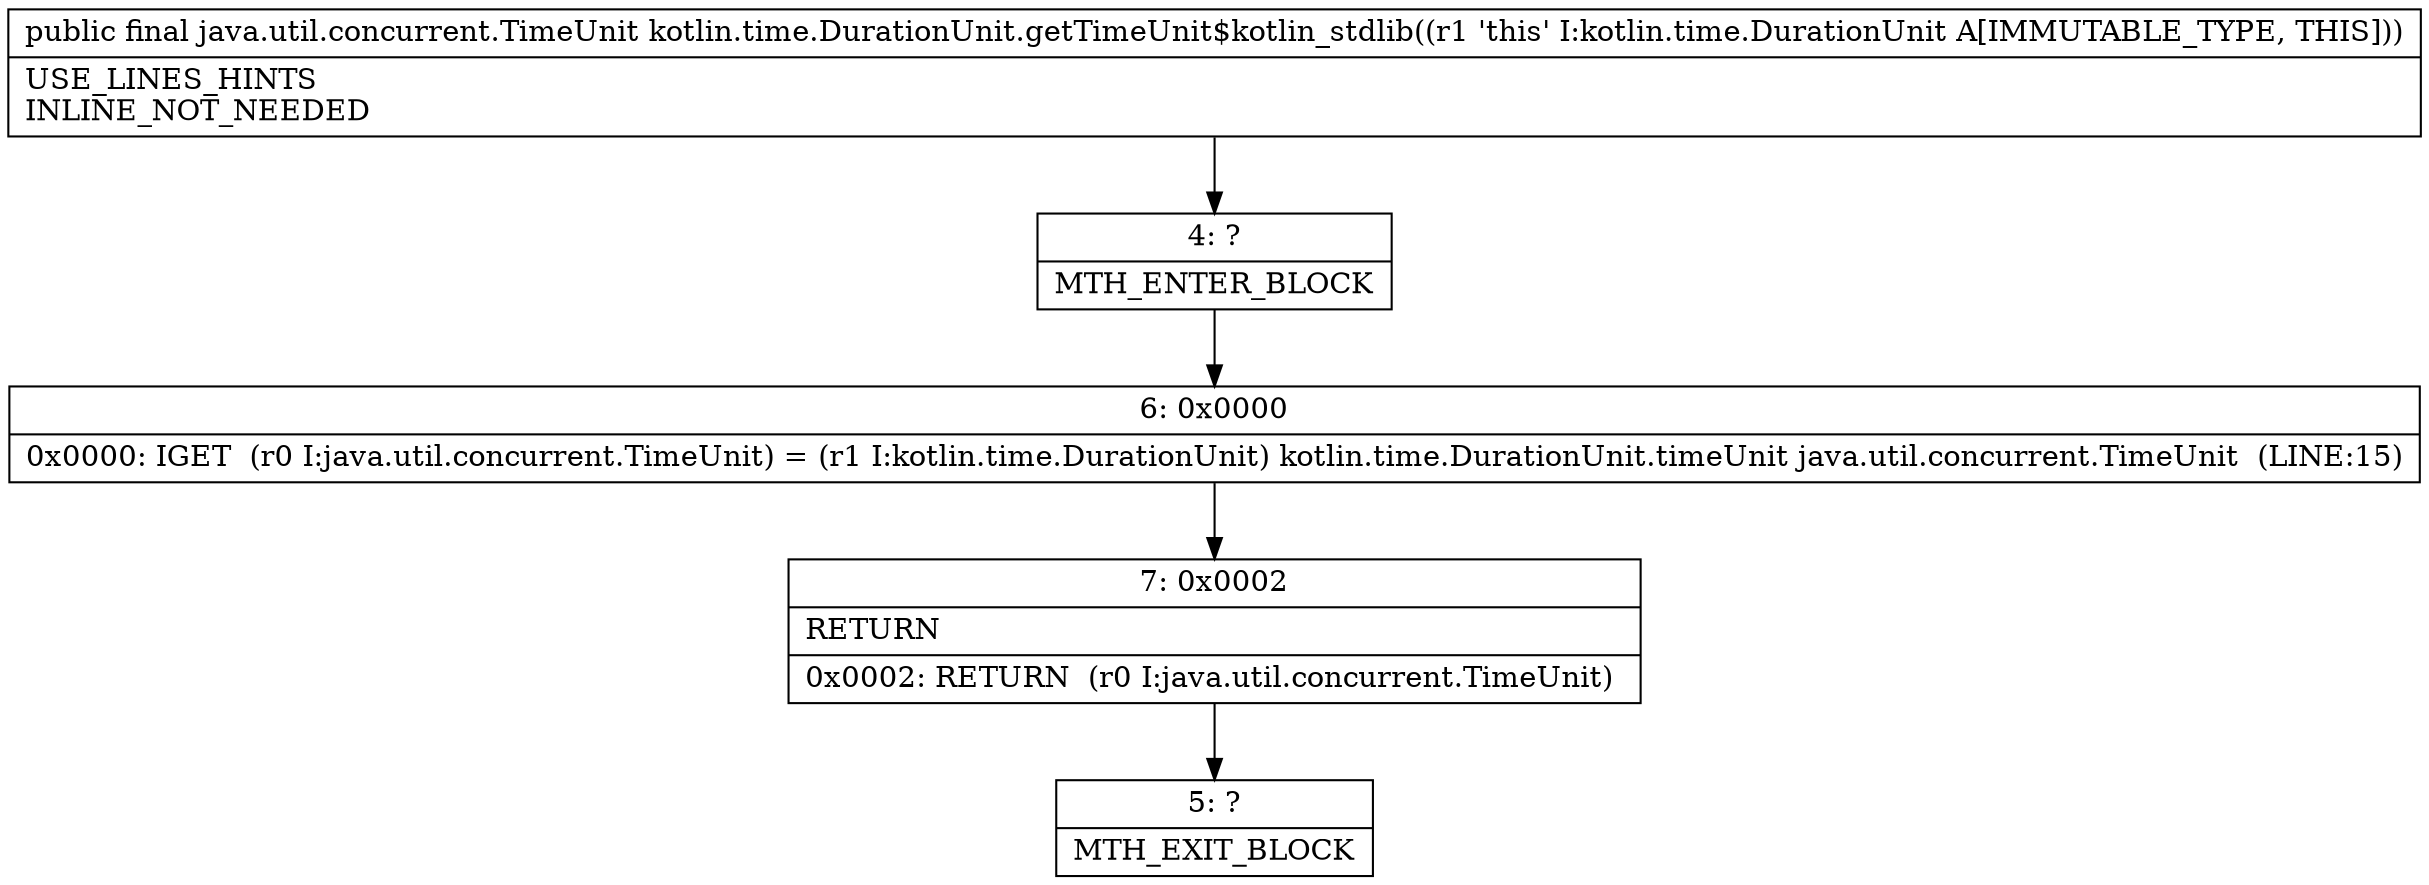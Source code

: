 digraph "CFG forkotlin.time.DurationUnit.getTimeUnit$kotlin_stdlib()Ljava\/util\/concurrent\/TimeUnit;" {
Node_4 [shape=record,label="{4\:\ ?|MTH_ENTER_BLOCK\l}"];
Node_6 [shape=record,label="{6\:\ 0x0000|0x0000: IGET  (r0 I:java.util.concurrent.TimeUnit) = (r1 I:kotlin.time.DurationUnit) kotlin.time.DurationUnit.timeUnit java.util.concurrent.TimeUnit  (LINE:15)\l}"];
Node_7 [shape=record,label="{7\:\ 0x0002|RETURN\l|0x0002: RETURN  (r0 I:java.util.concurrent.TimeUnit) \l}"];
Node_5 [shape=record,label="{5\:\ ?|MTH_EXIT_BLOCK\l}"];
MethodNode[shape=record,label="{public final java.util.concurrent.TimeUnit kotlin.time.DurationUnit.getTimeUnit$kotlin_stdlib((r1 'this' I:kotlin.time.DurationUnit A[IMMUTABLE_TYPE, THIS]))  | USE_LINES_HINTS\lINLINE_NOT_NEEDED\l}"];
MethodNode -> Node_4;Node_4 -> Node_6;
Node_6 -> Node_7;
Node_7 -> Node_5;
}

